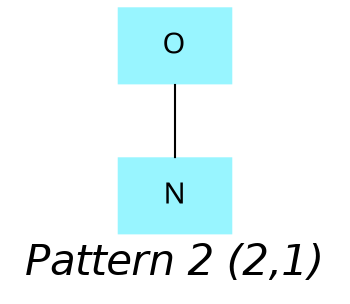 graph "result" {
graph [fontname="Helvetica-Oblique", fontsize=20, dpi=100,
ratio="compress",
label="Pattern 2 (2,1)", size="3,3.800000" ];
node [shape=box, sides=4, color=cadetblue1, style=filled, fontname="Helvetica-Outline" ];
0[ label="O" ];
1[ label="N" ];
0 -- 1;
}
